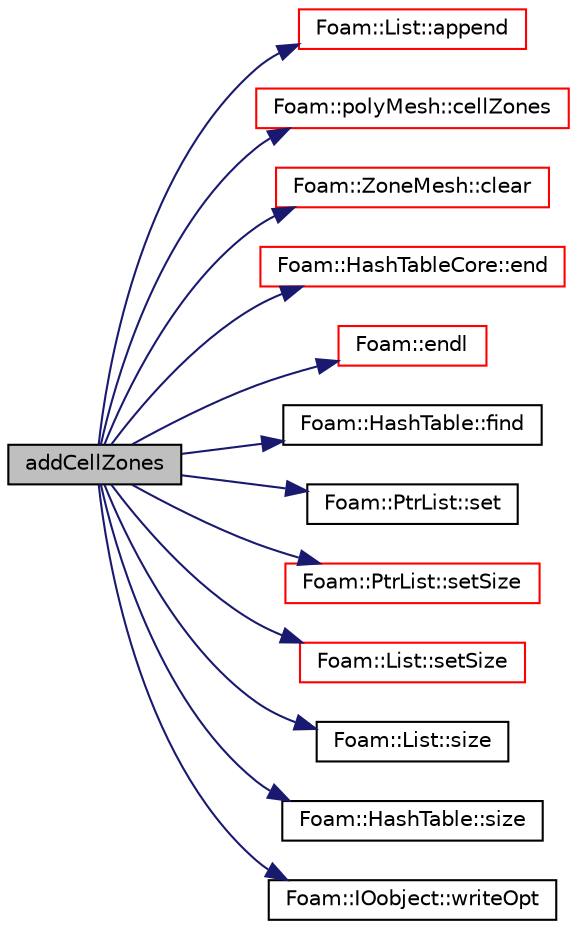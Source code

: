 digraph "addCellZones"
{
  bgcolor="transparent";
  edge [fontname="Helvetica",fontsize="10",labelfontname="Helvetica",labelfontsize="10"];
  node [fontname="Helvetica",fontsize="10",shape=record];
  rankdir="LR";
  Node1 [label="addCellZones",height=0.2,width=0.4,color="black", fillcolor="grey75", style="filled", fontcolor="black"];
  Node1 -> Node2 [color="midnightblue",fontsize="10",style="solid",fontname="Helvetica"];
  Node2 [label="Foam::List::append",height=0.2,width=0.4,color="red",URL="$a01392.html#a399dd2bf0d9a32016717dc90126f016b",tooltip="Append an element at the end of the list. "];
  Node1 -> Node3 [color="midnightblue",fontsize="10",style="solid",fontname="Helvetica"];
  Node3 [label="Foam::polyMesh::cellZones",height=0.2,width=0.4,color="red",URL="$a01954.html#a4d1a75ab59a90fb234112675b3ce1018",tooltip="Return cell zone mesh. "];
  Node1 -> Node4 [color="midnightblue",fontsize="10",style="solid",fontname="Helvetica"];
  Node4 [label="Foam::ZoneMesh::clear",height=0.2,width=0.4,color="red",URL="$a03012.html#ac8bb3912a3ce86b15842e79d0b421204",tooltip="Clear the zones. "];
  Node1 -> Node5 [color="midnightblue",fontsize="10",style="solid",fontname="Helvetica"];
  Node5 [label="Foam::HashTableCore::end",height=0.2,width=0.4,color="red",URL="$a00995.html#a540580a296c0ff351686ceb4f27b6fe6",tooltip="iteratorEnd set to beyond the end of any HashTable "];
  Node1 -> Node6 [color="midnightblue",fontsize="10",style="solid",fontname="Helvetica"];
  Node6 [label="Foam::endl",height=0.2,width=0.4,color="red",URL="$a10887.html#a2db8fe02a0d3909e9351bb4275b23ce4",tooltip="Add newline and flush stream. "];
  Node1 -> Node7 [color="midnightblue",fontsize="10",style="solid",fontname="Helvetica"];
  Node7 [label="Foam::HashTable::find",height=0.2,width=0.4,color="black",URL="$a00994.html#a76b2c74ebd9f33fa9f76261b027ffc11",tooltip="Find and return an iterator set at the hashedEntry. "];
  Node1 -> Node8 [color="midnightblue",fontsize="10",style="solid",fontname="Helvetica"];
  Node8 [label="Foam::PtrList::set",height=0.2,width=0.4,color="black",URL="$a02077.html#affa9210cfaa91a145f3a9618d4ef3baf",tooltip="Is element set. "];
  Node1 -> Node9 [color="midnightblue",fontsize="10",style="solid",fontname="Helvetica"];
  Node9 [label="Foam::PtrList::setSize",height=0.2,width=0.4,color="red",URL="$a02077.html#aedb985ffeaf1bdbfeccc2a8730405703",tooltip="Reset size of PtrList. If extending the PtrList, new entries are. "];
  Node1 -> Node10 [color="midnightblue",fontsize="10",style="solid",fontname="Helvetica"];
  Node10 [label="Foam::List::setSize",height=0.2,width=0.4,color="red",URL="$a01392.html#aedb985ffeaf1bdbfeccc2a8730405703",tooltip="Reset size of List. "];
  Node1 -> Node11 [color="midnightblue",fontsize="10",style="solid",fontname="Helvetica"];
  Node11 [label="Foam::List::size",height=0.2,width=0.4,color="black",URL="$a01392.html#a8a5f6fa29bd4b500caf186f60245b384",tooltip="Override size to be inconsistent with allocated storage. "];
  Node1 -> Node12 [color="midnightblue",fontsize="10",style="solid",fontname="Helvetica"];
  Node12 [label="Foam::HashTable::size",height=0.2,width=0.4,color="black",URL="$a00994.html#a723361dc2020160f5492e8fe2d09fa44",tooltip="Return number of elements in table. "];
  Node1 -> Node13 [color="midnightblue",fontsize="10",style="solid",fontname="Helvetica"];
  Node13 [label="Foam::IOobject::writeOpt",height=0.2,width=0.4,color="black",URL="$a01195.html#ae2d24c54065f40a5308aae0a35de1788"];
}
